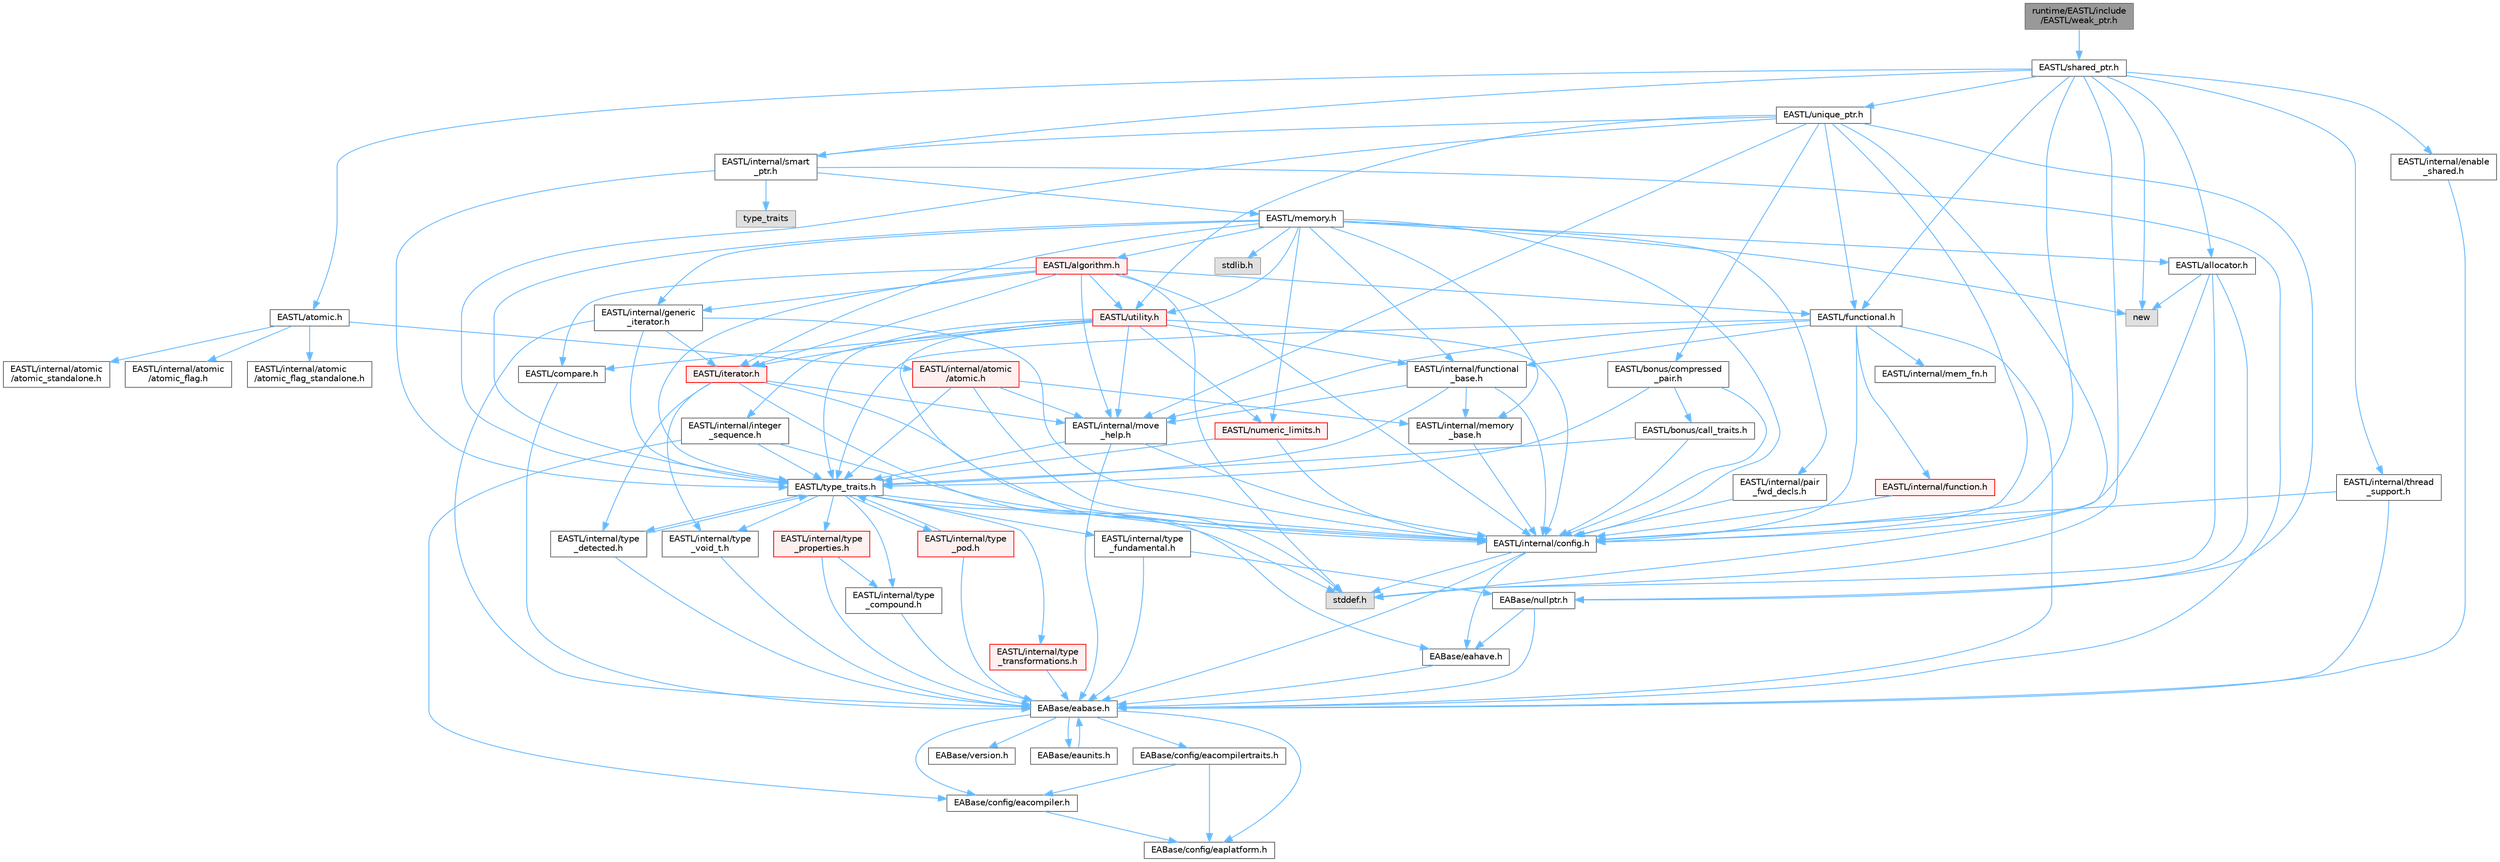 digraph "runtime/EASTL/include/EASTL/weak_ptr.h"
{
 // LATEX_PDF_SIZE
  bgcolor="transparent";
  edge [fontname=Helvetica,fontsize=10,labelfontname=Helvetica,labelfontsize=10];
  node [fontname=Helvetica,fontsize=10,shape=box,height=0.2,width=0.4];
  Node1 [id="Node000001",label="runtime/EASTL/include\l/EASTL/weak_ptr.h",height=0.2,width=0.4,color="gray40", fillcolor="grey60", style="filled", fontcolor="black",tooltip=" "];
  Node1 -> Node2 [id="edge1_Node000001_Node000002",color="steelblue1",style="solid",tooltip=" "];
  Node2 [id="Node000002",label="EASTL/shared_ptr.h",height=0.2,width=0.4,color="grey40", fillcolor="white", style="filled",URL="$shared__ptr_8h.html",tooltip=" "];
  Node2 -> Node3 [id="edge2_Node000002_Node000003",color="steelblue1",style="solid",tooltip=" "];
  Node3 [id="Node000003",label="EASTL/internal/config.h",height=0.2,width=0.4,color="grey40", fillcolor="white", style="filled",URL="$config_8h.html",tooltip=" "];
  Node3 -> Node4 [id="edge3_Node000003_Node000004",color="steelblue1",style="solid",tooltip=" "];
  Node4 [id="Node000004",label="EABase/eabase.h",height=0.2,width=0.4,color="grey40", fillcolor="white", style="filled",URL="$eabase_8h.html",tooltip=" "];
  Node4 -> Node5 [id="edge4_Node000004_Node000005",color="steelblue1",style="solid",tooltip=" "];
  Node5 [id="Node000005",label="EABase/config/eacompiler.h",height=0.2,width=0.4,color="grey40", fillcolor="white", style="filled",URL="$eacompiler_8h.html",tooltip=" "];
  Node5 -> Node6 [id="edge5_Node000005_Node000006",color="steelblue1",style="solid",tooltip=" "];
  Node6 [id="Node000006",label="EABase/config/eaplatform.h",height=0.2,width=0.4,color="grey40", fillcolor="white", style="filled",URL="$eaplatform_8h.html",tooltip=" "];
  Node4 -> Node7 [id="edge6_Node000004_Node000007",color="steelblue1",style="solid",tooltip=" "];
  Node7 [id="Node000007",label="EABase/config/eacompilertraits.h",height=0.2,width=0.4,color="grey40", fillcolor="white", style="filled",URL="$eacompilertraits_8h.html",tooltip=" "];
  Node7 -> Node6 [id="edge7_Node000007_Node000006",color="steelblue1",style="solid",tooltip=" "];
  Node7 -> Node5 [id="edge8_Node000007_Node000005",color="steelblue1",style="solid",tooltip=" "];
  Node4 -> Node6 [id="edge9_Node000004_Node000006",color="steelblue1",style="solid",tooltip=" "];
  Node4 -> Node8 [id="edge10_Node000004_Node000008",color="steelblue1",style="solid",tooltip=" "];
  Node8 [id="Node000008",label="EABase/version.h",height=0.2,width=0.4,color="grey40", fillcolor="white", style="filled",URL="$_e_a_s_t_l_2packages_2_e_a_base_2include_2_common_2_e_a_base_2version_8h.html",tooltip=" "];
  Node4 -> Node9 [id="edge11_Node000004_Node000009",color="steelblue1",style="solid",tooltip=" "];
  Node9 [id="Node000009",label="EABase/eaunits.h",height=0.2,width=0.4,color="grey40", fillcolor="white", style="filled",URL="$eaunits_8h.html",tooltip=" "];
  Node9 -> Node4 [id="edge12_Node000009_Node000004",color="steelblue1",style="solid",tooltip=" "];
  Node3 -> Node10 [id="edge13_Node000003_Node000010",color="steelblue1",style="solid",tooltip=" "];
  Node10 [id="Node000010",label="EABase/eahave.h",height=0.2,width=0.4,color="grey40", fillcolor="white", style="filled",URL="$eahave_8h.html",tooltip=" "];
  Node10 -> Node4 [id="edge14_Node000010_Node000004",color="steelblue1",style="solid",tooltip=" "];
  Node3 -> Node11 [id="edge15_Node000003_Node000011",color="steelblue1",style="solid",tooltip=" "];
  Node11 [id="Node000011",label="stddef.h",height=0.2,width=0.4,color="grey60", fillcolor="#E0E0E0", style="filled",tooltip=" "];
  Node2 -> Node12 [id="edge16_Node000002_Node000012",color="steelblue1",style="solid",tooltip=" "];
  Node12 [id="Node000012",label="EASTL/internal/smart\l_ptr.h",height=0.2,width=0.4,color="grey40", fillcolor="white", style="filled",URL="$smart__ptr_8h.html",tooltip=" "];
  Node12 -> Node13 [id="edge17_Node000012_Node000013",color="steelblue1",style="solid",tooltip=" "];
  Node13 [id="Node000013",label="type_traits",height=0.2,width=0.4,color="grey60", fillcolor="#E0E0E0", style="filled",tooltip=" "];
  Node12 -> Node4 [id="edge18_Node000012_Node000004",color="steelblue1",style="solid",tooltip=" "];
  Node12 -> Node14 [id="edge19_Node000012_Node000014",color="steelblue1",style="solid",tooltip=" "];
  Node14 [id="Node000014",label="EASTL/memory.h",height=0.2,width=0.4,color="grey40", fillcolor="white", style="filled",URL="$_e_a_s_t_l_2include_2_e_a_s_t_l_2memory_8h.html",tooltip=" "];
  Node14 -> Node3 [id="edge20_Node000014_Node000003",color="steelblue1",style="solid",tooltip=" "];
  Node14 -> Node15 [id="edge21_Node000014_Node000015",color="steelblue1",style="solid",tooltip=" "];
  Node15 [id="Node000015",label="EASTL/internal/memory\l_base.h",height=0.2,width=0.4,color="grey40", fillcolor="white", style="filled",URL="$memory__base_8h.html",tooltip=" "];
  Node15 -> Node3 [id="edge22_Node000015_Node000003",color="steelblue1",style="solid",tooltip=" "];
  Node14 -> Node16 [id="edge23_Node000014_Node000016",color="steelblue1",style="solid",tooltip=" "];
  Node16 [id="Node000016",label="EASTL/internal/generic\l_iterator.h",height=0.2,width=0.4,color="grey40", fillcolor="white", style="filled",URL="$generic__iterator_8h.html",tooltip=" "];
  Node16 -> Node4 [id="edge24_Node000016_Node000004",color="steelblue1",style="solid",tooltip=" "];
  Node16 -> Node3 [id="edge25_Node000016_Node000003",color="steelblue1",style="solid",tooltip=" "];
  Node16 -> Node17 [id="edge26_Node000016_Node000017",color="steelblue1",style="solid",tooltip=" "];
  Node17 [id="Node000017",label="EASTL/iterator.h",height=0.2,width=0.4,color="red", fillcolor="#FFF0F0", style="filled",URL="$_e_a_s_t_l_2include_2_e_a_s_t_l_2iterator_8h.html",tooltip=" "];
  Node17 -> Node3 [id="edge27_Node000017_Node000003",color="steelblue1",style="solid",tooltip=" "];
  Node17 -> Node18 [id="edge28_Node000017_Node000018",color="steelblue1",style="solid",tooltip=" "];
  Node18 [id="Node000018",label="EASTL/internal/move\l_help.h",height=0.2,width=0.4,color="grey40", fillcolor="white", style="filled",URL="$move__help_8h.html",tooltip=" "];
  Node18 -> Node4 [id="edge29_Node000018_Node000004",color="steelblue1",style="solid",tooltip=" "];
  Node18 -> Node3 [id="edge30_Node000018_Node000003",color="steelblue1",style="solid",tooltip=" "];
  Node18 -> Node19 [id="edge31_Node000018_Node000019",color="steelblue1",style="solid",tooltip=" "];
  Node19 [id="Node000019",label="EASTL/type_traits.h",height=0.2,width=0.4,color="grey40", fillcolor="white", style="filled",URL="$_e_a_s_t_l_2include_2_e_a_s_t_l_2type__traits_8h.html",tooltip=" "];
  Node19 -> Node3 [id="edge32_Node000019_Node000003",color="steelblue1",style="solid",tooltip=" "];
  Node19 -> Node11 [id="edge33_Node000019_Node000011",color="steelblue1",style="solid",tooltip=" "];
  Node19 -> Node20 [id="edge34_Node000019_Node000020",color="steelblue1",style="solid",tooltip=" "];
  Node20 [id="Node000020",label="EASTL/internal/type\l_fundamental.h",height=0.2,width=0.4,color="grey40", fillcolor="white", style="filled",URL="$type__fundamental_8h.html",tooltip=" "];
  Node20 -> Node4 [id="edge35_Node000020_Node000004",color="steelblue1",style="solid",tooltip=" "];
  Node20 -> Node21 [id="edge36_Node000020_Node000021",color="steelblue1",style="solid",tooltip=" "];
  Node21 [id="Node000021",label="EABase/nullptr.h",height=0.2,width=0.4,color="grey40", fillcolor="white", style="filled",URL="$nullptr_8h.html",tooltip=" "];
  Node21 -> Node4 [id="edge37_Node000021_Node000004",color="steelblue1",style="solid",tooltip=" "];
  Node21 -> Node10 [id="edge38_Node000021_Node000010",color="steelblue1",style="solid",tooltip=" "];
  Node19 -> Node22 [id="edge39_Node000019_Node000022",color="steelblue1",style="solid",tooltip=" "];
  Node22 [id="Node000022",label="EASTL/internal/type\l_transformations.h",height=0.2,width=0.4,color="red", fillcolor="#FFF0F0", style="filled",URL="$type__transformations_8h.html",tooltip=" "];
  Node22 -> Node4 [id="edge40_Node000022_Node000004",color="steelblue1",style="solid",tooltip=" "];
  Node19 -> Node24 [id="edge41_Node000019_Node000024",color="steelblue1",style="solid",tooltip=" "];
  Node24 [id="Node000024",label="EASTL/internal/type\l_void_t.h",height=0.2,width=0.4,color="grey40", fillcolor="white", style="filled",URL="$type__void__t_8h.html",tooltip=" "];
  Node24 -> Node4 [id="edge42_Node000024_Node000004",color="steelblue1",style="solid",tooltip=" "];
  Node19 -> Node25 [id="edge43_Node000019_Node000025",color="steelblue1",style="solid",tooltip=" "];
  Node25 [id="Node000025",label="EASTL/internal/type\l_properties.h",height=0.2,width=0.4,color="red", fillcolor="#FFF0F0", style="filled",URL="$type__properties_8h.html",tooltip=" "];
  Node25 -> Node4 [id="edge44_Node000025_Node000004",color="steelblue1",style="solid",tooltip=" "];
  Node25 -> Node26 [id="edge45_Node000025_Node000026",color="steelblue1",style="solid",tooltip=" "];
  Node26 [id="Node000026",label="EASTL/internal/type\l_compound.h",height=0.2,width=0.4,color="grey40", fillcolor="white", style="filled",URL="$type__compound_8h.html",tooltip=" "];
  Node26 -> Node4 [id="edge46_Node000026_Node000004",color="steelblue1",style="solid",tooltip=" "];
  Node19 -> Node26 [id="edge47_Node000019_Node000026",color="steelblue1",style="solid",tooltip=" "];
  Node19 -> Node27 [id="edge48_Node000019_Node000027",color="steelblue1",style="solid",tooltip=" "];
  Node27 [id="Node000027",label="EASTL/internal/type\l_pod.h",height=0.2,width=0.4,color="red", fillcolor="#FFF0F0", style="filled",URL="$type__pod_8h.html",tooltip=" "];
  Node27 -> Node4 [id="edge49_Node000027_Node000004",color="steelblue1",style="solid",tooltip=" "];
  Node27 -> Node19 [id="edge50_Node000027_Node000019",color="steelblue1",style="solid",tooltip=" "];
  Node19 -> Node28 [id="edge51_Node000019_Node000028",color="steelblue1",style="solid",tooltip=" "];
  Node28 [id="Node000028",label="EASTL/internal/type\l_detected.h",height=0.2,width=0.4,color="grey40", fillcolor="white", style="filled",URL="$type__detected_8h.html",tooltip=" "];
  Node28 -> Node4 [id="edge52_Node000028_Node000004",color="steelblue1",style="solid",tooltip=" "];
  Node28 -> Node19 [id="edge53_Node000028_Node000019",color="steelblue1",style="solid",tooltip=" "];
  Node17 -> Node28 [id="edge54_Node000017_Node000028",color="steelblue1",style="solid",tooltip=" "];
  Node17 -> Node24 [id="edge55_Node000017_Node000024",color="steelblue1",style="solid",tooltip=" "];
  Node17 -> Node11 [id="edge56_Node000017_Node000011",color="steelblue1",style="solid",tooltip=" "];
  Node16 -> Node19 [id="edge57_Node000016_Node000019",color="steelblue1",style="solid",tooltip=" "];
  Node14 -> Node30 [id="edge58_Node000014_Node000030",color="steelblue1",style="solid",tooltip=" "];
  Node30 [id="Node000030",label="EASTL/internal/pair\l_fwd_decls.h",height=0.2,width=0.4,color="grey40", fillcolor="white", style="filled",URL="$pair__fwd__decls_8h.html",tooltip=" "];
  Node30 -> Node3 [id="edge59_Node000030_Node000003",color="steelblue1",style="solid",tooltip=" "];
  Node14 -> Node31 [id="edge60_Node000014_Node000031",color="steelblue1",style="solid",tooltip=" "];
  Node31 [id="Node000031",label="EASTL/internal/functional\l_base.h",height=0.2,width=0.4,color="grey40", fillcolor="white", style="filled",URL="$functional__base_8h.html",tooltip=" "];
  Node31 -> Node3 [id="edge61_Node000031_Node000003",color="steelblue1",style="solid",tooltip=" "];
  Node31 -> Node15 [id="edge62_Node000031_Node000015",color="steelblue1",style="solid",tooltip=" "];
  Node31 -> Node18 [id="edge63_Node000031_Node000018",color="steelblue1",style="solid",tooltip=" "];
  Node31 -> Node19 [id="edge64_Node000031_Node000019",color="steelblue1",style="solid",tooltip=" "];
  Node14 -> Node32 [id="edge65_Node000014_Node000032",color="steelblue1",style="solid",tooltip=" "];
  Node32 [id="Node000032",label="EASTL/algorithm.h",height=0.2,width=0.4,color="red", fillcolor="#FFF0F0", style="filled",URL="$_e_a_s_t_l_2include_2_e_a_s_t_l_2algorithm_8h.html",tooltip=" "];
  Node32 -> Node3 [id="edge66_Node000032_Node000003",color="steelblue1",style="solid",tooltip=" "];
  Node32 -> Node19 [id="edge67_Node000032_Node000019",color="steelblue1",style="solid",tooltip=" "];
  Node32 -> Node18 [id="edge68_Node000032_Node000018",color="steelblue1",style="solid",tooltip=" "];
  Node32 -> Node17 [id="edge69_Node000032_Node000017",color="steelblue1",style="solid",tooltip=" "];
  Node32 -> Node49 [id="edge70_Node000032_Node000049",color="steelblue1",style="solid",tooltip=" "];
  Node49 [id="Node000049",label="EASTL/functional.h",height=0.2,width=0.4,color="grey40", fillcolor="white", style="filled",URL="$_e_a_s_t_l_2include_2_e_a_s_t_l_2functional_8h.html",tooltip=" "];
  Node49 -> Node4 [id="edge71_Node000049_Node000004",color="steelblue1",style="solid",tooltip=" "];
  Node49 -> Node3 [id="edge72_Node000049_Node000003",color="steelblue1",style="solid",tooltip=" "];
  Node49 -> Node18 [id="edge73_Node000049_Node000018",color="steelblue1",style="solid",tooltip=" "];
  Node49 -> Node19 [id="edge74_Node000049_Node000019",color="steelblue1",style="solid",tooltip=" "];
  Node49 -> Node31 [id="edge75_Node000049_Node000031",color="steelblue1",style="solid",tooltip=" "];
  Node49 -> Node50 [id="edge76_Node000049_Node000050",color="steelblue1",style="solid",tooltip=" "];
  Node50 [id="Node000050",label="EASTL/internal/mem_fn.h",height=0.2,width=0.4,color="grey40", fillcolor="white", style="filled",URL="$mem__fn_8h.html",tooltip=" "];
  Node49 -> Node51 [id="edge77_Node000049_Node000051",color="steelblue1",style="solid",tooltip=" "];
  Node51 [id="Node000051",label="EASTL/internal/function.h",height=0.2,width=0.4,color="red", fillcolor="#FFF0F0", style="filled",URL="$_e_a_s_t_l_2include_2_e_a_s_t_l_2internal_2function_8h.html",tooltip=" "];
  Node51 -> Node3 [id="edge78_Node000051_Node000003",color="steelblue1",style="solid",tooltip=" "];
  Node32 -> Node55 [id="edge79_Node000032_Node000055",color="steelblue1",style="solid",tooltip=" "];
  Node55 [id="Node000055",label="EASTL/utility.h",height=0.2,width=0.4,color="red", fillcolor="#FFF0F0", style="filled",URL="$_e_a_s_t_l_2include_2_e_a_s_t_l_2utility_8h.html",tooltip=" "];
  Node55 -> Node3 [id="edge80_Node000055_Node000003",color="steelblue1",style="solid",tooltip=" "];
  Node55 -> Node19 [id="edge81_Node000055_Node000019",color="steelblue1",style="solid",tooltip=" "];
  Node55 -> Node17 [id="edge82_Node000055_Node000017",color="steelblue1",style="solid",tooltip=" "];
  Node55 -> Node56 [id="edge83_Node000055_Node000056",color="steelblue1",style="solid",tooltip=" "];
  Node56 [id="Node000056",label="EASTL/numeric_limits.h",height=0.2,width=0.4,color="red", fillcolor="#FFF0F0", style="filled",URL="$numeric__limits_8h.html",tooltip=" "];
  Node56 -> Node3 [id="edge84_Node000056_Node000003",color="steelblue1",style="solid",tooltip=" "];
  Node56 -> Node19 [id="edge85_Node000056_Node000019",color="steelblue1",style="solid",tooltip=" "];
  Node55 -> Node58 [id="edge86_Node000055_Node000058",color="steelblue1",style="solid",tooltip=" "];
  Node58 [id="Node000058",label="EASTL/compare.h",height=0.2,width=0.4,color="grey40", fillcolor="white", style="filled",URL="$compare_8h.html",tooltip=" "];
  Node58 -> Node4 [id="edge87_Node000058_Node000004",color="steelblue1",style="solid",tooltip=" "];
  Node55 -> Node31 [id="edge88_Node000055_Node000031",color="steelblue1",style="solid",tooltip=" "];
  Node55 -> Node18 [id="edge89_Node000055_Node000018",color="steelblue1",style="solid",tooltip=" "];
  Node55 -> Node10 [id="edge90_Node000055_Node000010",color="steelblue1",style="solid",tooltip=" "];
  Node55 -> Node59 [id="edge91_Node000055_Node000059",color="steelblue1",style="solid",tooltip=" "];
  Node59 [id="Node000059",label="EASTL/internal/integer\l_sequence.h",height=0.2,width=0.4,color="grey40", fillcolor="white", style="filled",URL="$integer__sequence_8h.html",tooltip=" "];
  Node59 -> Node5 [id="edge92_Node000059_Node000005",color="steelblue1",style="solid",tooltip=" "];
  Node59 -> Node3 [id="edge93_Node000059_Node000003",color="steelblue1",style="solid",tooltip=" "];
  Node59 -> Node19 [id="edge94_Node000059_Node000019",color="steelblue1",style="solid",tooltip=" "];
  Node32 -> Node16 [id="edge95_Node000032_Node000016",color="steelblue1",style="solid",tooltip=" "];
  Node32 -> Node58 [id="edge96_Node000032_Node000058",color="steelblue1",style="solid",tooltip=" "];
  Node32 -> Node11 [id="edge97_Node000032_Node000011",color="steelblue1",style="solid",tooltip=" "];
  Node14 -> Node19 [id="edge98_Node000014_Node000019",color="steelblue1",style="solid",tooltip=" "];
  Node14 -> Node53 [id="edge99_Node000014_Node000053",color="steelblue1",style="solid",tooltip=" "];
  Node53 [id="Node000053",label="EASTL/allocator.h",height=0.2,width=0.4,color="grey40", fillcolor="white", style="filled",URL="$allocator_8h.html",tooltip=" "];
  Node53 -> Node3 [id="edge100_Node000053_Node000003",color="steelblue1",style="solid",tooltip=" "];
  Node53 -> Node21 [id="edge101_Node000053_Node000021",color="steelblue1",style="solid",tooltip=" "];
  Node53 -> Node11 [id="edge102_Node000053_Node000011",color="steelblue1",style="solid",tooltip=" "];
  Node53 -> Node45 [id="edge103_Node000053_Node000045",color="steelblue1",style="solid",tooltip=" "];
  Node45 [id="Node000045",label="new",height=0.2,width=0.4,color="grey60", fillcolor="#E0E0E0", style="filled",tooltip=" "];
  Node14 -> Node17 [id="edge104_Node000014_Node000017",color="steelblue1",style="solid",tooltip=" "];
  Node14 -> Node55 [id="edge105_Node000014_Node000055",color="steelblue1",style="solid",tooltip=" "];
  Node14 -> Node56 [id="edge106_Node000014_Node000056",color="steelblue1",style="solid",tooltip=" "];
  Node14 -> Node71 [id="edge107_Node000014_Node000071",color="steelblue1",style="solid",tooltip=" "];
  Node71 [id="Node000071",label="stdlib.h",height=0.2,width=0.4,color="grey60", fillcolor="#E0E0E0", style="filled",tooltip=" "];
  Node14 -> Node45 [id="edge108_Node000014_Node000045",color="steelblue1",style="solid",tooltip=" "];
  Node12 -> Node19 [id="edge109_Node000012_Node000019",color="steelblue1",style="solid",tooltip=" "];
  Node2 -> Node72 [id="edge110_Node000002_Node000072",color="steelblue1",style="solid",tooltip=" "];
  Node72 [id="Node000072",label="EASTL/internal/thread\l_support.h",height=0.2,width=0.4,color="grey40", fillcolor="white", style="filled",URL="$thread__support_8h.html",tooltip=" "];
  Node72 -> Node4 [id="edge111_Node000072_Node000004",color="steelblue1",style="solid",tooltip=" "];
  Node72 -> Node3 [id="edge112_Node000072_Node000003",color="steelblue1",style="solid",tooltip=" "];
  Node2 -> Node46 [id="edge113_Node000002_Node000046",color="steelblue1",style="solid",tooltip=" "];
  Node46 [id="Node000046",label="EASTL/unique_ptr.h",height=0.2,width=0.4,color="grey40", fillcolor="white", style="filled",URL="$unique__ptr_8h.html",tooltip=" "];
  Node46 -> Node21 [id="edge114_Node000046_Node000021",color="steelblue1",style="solid",tooltip=" "];
  Node46 -> Node47 [id="edge115_Node000046_Node000047",color="steelblue1",style="solid",tooltip=" "];
  Node47 [id="Node000047",label="EASTL/bonus/compressed\l_pair.h",height=0.2,width=0.4,color="grey40", fillcolor="white", style="filled",URL="$compressed__pair_8h.html",tooltip=" "];
  Node47 -> Node3 [id="edge116_Node000047_Node000003",color="steelblue1",style="solid",tooltip=" "];
  Node47 -> Node19 [id="edge117_Node000047_Node000019",color="steelblue1",style="solid",tooltip=" "];
  Node47 -> Node48 [id="edge118_Node000047_Node000048",color="steelblue1",style="solid",tooltip=" "];
  Node48 [id="Node000048",label="EASTL/bonus/call_traits.h",height=0.2,width=0.4,color="grey40", fillcolor="white", style="filled",URL="$call__traits_8h.html",tooltip=" "];
  Node48 -> Node3 [id="edge119_Node000048_Node000003",color="steelblue1",style="solid",tooltip=" "];
  Node48 -> Node19 [id="edge120_Node000048_Node000019",color="steelblue1",style="solid",tooltip=" "];
  Node46 -> Node49 [id="edge121_Node000046_Node000049",color="steelblue1",style="solid",tooltip=" "];
  Node46 -> Node3 [id="edge122_Node000046_Node000003",color="steelblue1",style="solid",tooltip=" "];
  Node46 -> Node18 [id="edge123_Node000046_Node000018",color="steelblue1",style="solid",tooltip=" "];
  Node46 -> Node12 [id="edge124_Node000046_Node000012",color="steelblue1",style="solid",tooltip=" "];
  Node46 -> Node19 [id="edge125_Node000046_Node000019",color="steelblue1",style="solid",tooltip=" "];
  Node46 -> Node55 [id="edge126_Node000046_Node000055",color="steelblue1",style="solid",tooltip=" "];
  Node46 -> Node11 [id="edge127_Node000046_Node000011",color="steelblue1",style="solid",tooltip=" "];
  Node2 -> Node49 [id="edge128_Node000002_Node000049",color="steelblue1",style="solid",tooltip=" "];
  Node2 -> Node53 [id="edge129_Node000002_Node000053",color="steelblue1",style="solid",tooltip=" "];
  Node2 -> Node73 [id="edge130_Node000002_Node000073",color="steelblue1",style="solid",tooltip=" "];
  Node73 [id="Node000073",label="EASTL/atomic.h",height=0.2,width=0.4,color="grey40", fillcolor="white", style="filled",URL="$_e_a_s_t_l_2include_2_e_a_s_t_l_2atomic_8h.html",tooltip=" "];
  Node73 -> Node74 [id="edge131_Node000073_Node000074",color="steelblue1",style="solid",tooltip=" "];
  Node74 [id="Node000074",label="EASTL/internal/atomic\l/atomic.h",height=0.2,width=0.4,color="red", fillcolor="#FFF0F0", style="filled",URL="$_e_a_s_t_l_2include_2_e_a_s_t_l_2internal_2atomic_2atomic_8h.html",tooltip=" "];
  Node74 -> Node3 [id="edge132_Node000074_Node000003",color="steelblue1",style="solid",tooltip=" "];
  Node74 -> Node18 [id="edge133_Node000074_Node000018",color="steelblue1",style="solid",tooltip=" "];
  Node74 -> Node15 [id="edge134_Node000074_Node000015",color="steelblue1",style="solid",tooltip=" "];
  Node74 -> Node19 [id="edge135_Node000074_Node000019",color="steelblue1",style="solid",tooltip=" "];
  Node73 -> Node147 [id="edge136_Node000073_Node000147",color="steelblue1",style="solid",tooltip=" "];
  Node147 [id="Node000147",label="EASTL/internal/atomic\l/atomic_standalone.h",height=0.2,width=0.4,color="grey40", fillcolor="white", style="filled",URL="$atomic__standalone_8h.html",tooltip=" "];
  Node73 -> Node148 [id="edge137_Node000073_Node000148",color="steelblue1",style="solid",tooltip=" "];
  Node148 [id="Node000148",label="EASTL/internal/atomic\l/atomic_flag.h",height=0.2,width=0.4,color="grey40", fillcolor="white", style="filled",URL="$atomic__flag_8h.html",tooltip=" "];
  Node73 -> Node149 [id="edge138_Node000073_Node000149",color="steelblue1",style="solid",tooltip=" "];
  Node149 [id="Node000149",label="EASTL/internal/atomic\l/atomic_flag_standalone.h",height=0.2,width=0.4,color="grey40", fillcolor="white", style="filled",URL="$atomic__flag__standalone_8h.html",tooltip=" "];
  Node2 -> Node45 [id="edge139_Node000002_Node000045",color="steelblue1",style="solid",tooltip=" "];
  Node2 -> Node11 [id="edge140_Node000002_Node000011",color="steelblue1",style="solid",tooltip=" "];
  Node2 -> Node150 [id="edge141_Node000002_Node000150",color="steelblue1",style="solid",tooltip=" "];
  Node150 [id="Node000150",label="EASTL/internal/enable\l_shared.h",height=0.2,width=0.4,color="grey40", fillcolor="white", style="filled",URL="$enable__shared_8h.html",tooltip=" "];
  Node150 -> Node4 [id="edge142_Node000150_Node000004",color="steelblue1",style="solid",tooltip=" "];
}

